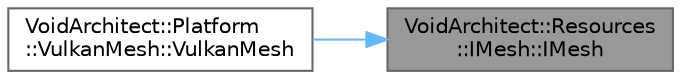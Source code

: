 digraph "VoidArchitect::Resources::IMesh::IMesh"
{
 // LATEX_PDF_SIZE
  bgcolor="transparent";
  edge [fontname=Helvetica,fontsize=10,labelfontname=Helvetica,labelfontsize=10];
  node [fontname=Helvetica,fontsize=10,shape=box,height=0.2,width=0.4];
  rankdir="RL";
  Node1 [id="Node000001",label="VoidArchitect::Resources\l::IMesh::IMesh",height=0.2,width=0.4,color="gray40", fillcolor="grey60", style="filled", fontcolor="black",tooltip=" "];
  Node1 -> Node2 [id="edge1_Node000001_Node000002",dir="back",color="steelblue1",style="solid",tooltip=" "];
  Node2 [id="Node000002",label="VoidArchitect::Platform\l::VulkanMesh::VulkanMesh",height=0.2,width=0.4,color="grey40", fillcolor="white", style="filled",URL="$class_void_architect_1_1_platform_1_1_vulkan_mesh.html#a80a9f08aee78a93713041ef41711c936",tooltip=" "];
}
